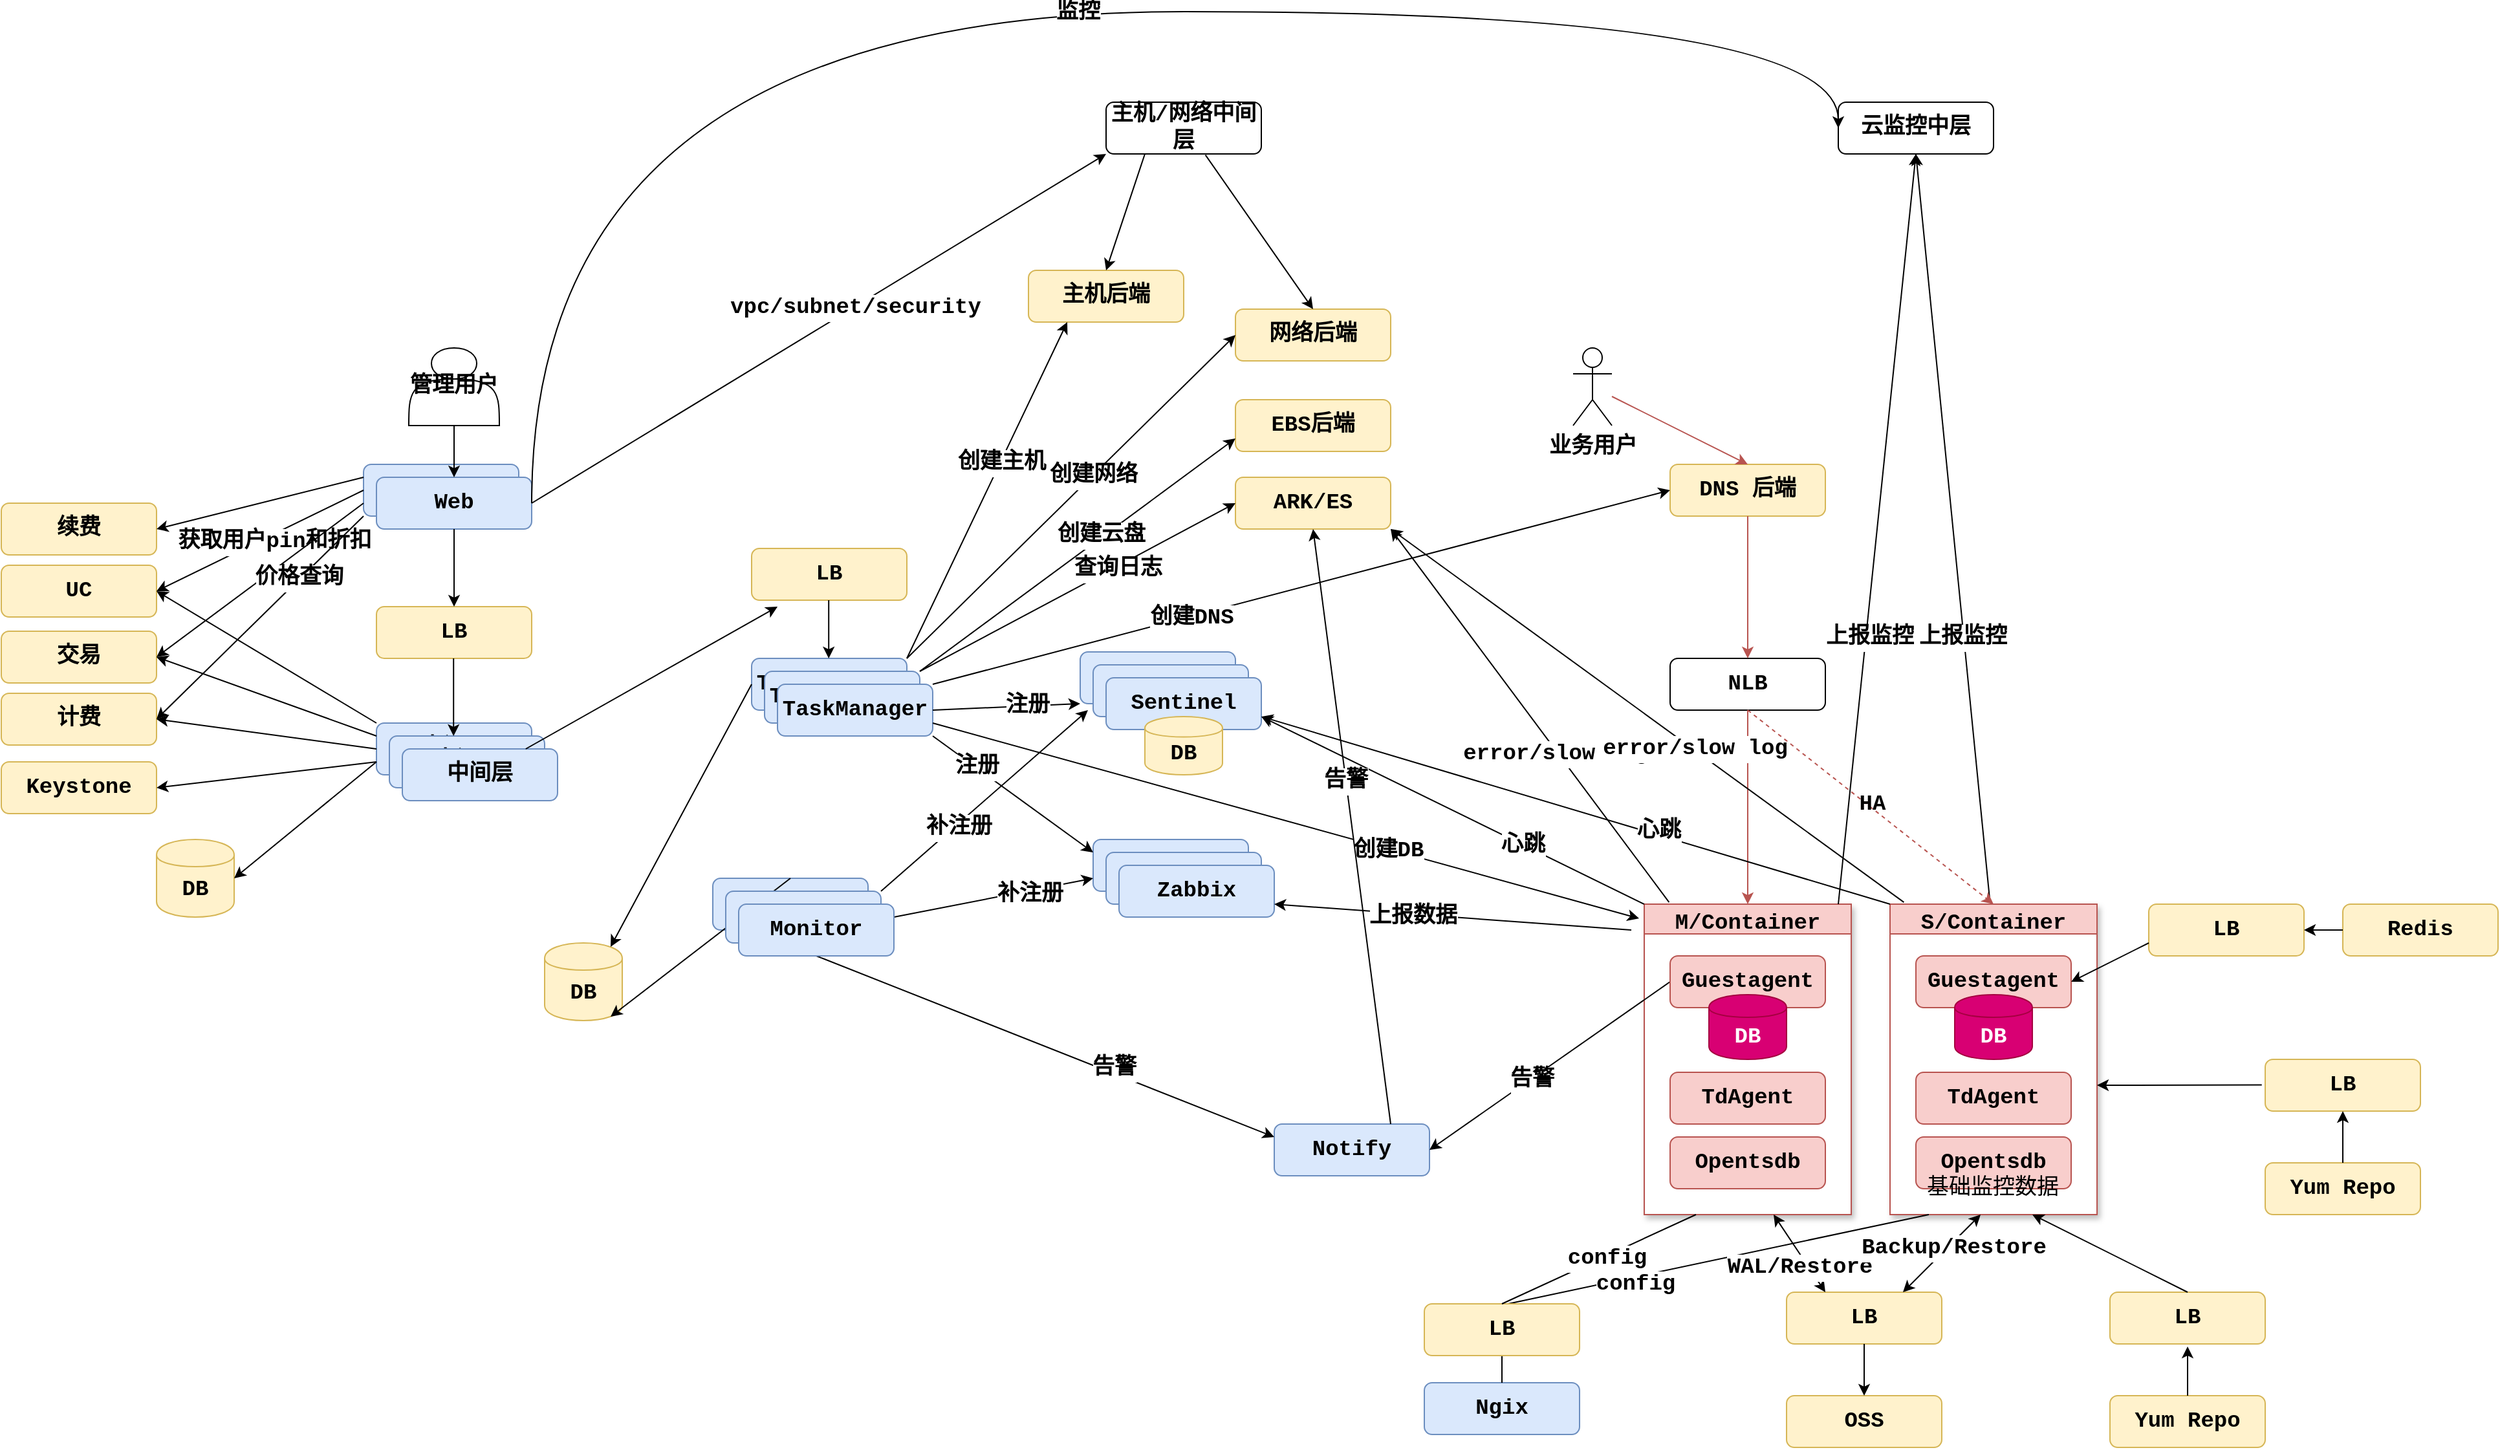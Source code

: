 <mxfile version="13.7.3" type="github">
  <diagram id="C5RBs43oDa-KdzZeNtuy" name="Page-1">
    <mxGraphModel dx="4382" dy="1863" grid="1" gridSize="10" guides="1" tooltips="1" connect="1" arrows="1" fold="1" page="1" pageScale="1" pageWidth="827" pageHeight="1169" math="0" shadow="0">
      <root>
        <mxCell id="WIyWlLk6GJQsqaUBKTNV-0" />
        <mxCell id="WIyWlLk6GJQsqaUBKTNV-1" parent="WIyWlLk6GJQsqaUBKTNV-0" />
        <mxCell id="53ipOpDrjfNFSjoSuVw--106" value="M/Container" style="swimlane;shadow=1;rounded=0;comic=0;glass=0;swimlaneFillColor=#FFFFFF;fillColor=#f8cecc;strokeColor=#b85450;fontStyle=1;fontFamily=Courier New;fontSize=17;" parent="WIyWlLk6GJQsqaUBKTNV-1" vertex="1">
          <mxGeometry x="860" y="860" width="160" height="240" as="geometry" />
        </mxCell>
        <mxCell id="WIyWlLk6GJQsqaUBKTNV-3" value="Web" style="rounded=1;whiteSpace=wrap;html=1;fontSize=17;glass=0;strokeWidth=1;shadow=0;fillColor=#dae8fc;strokeColor=#6c8ebf;fontStyle=1;fontFamily=Courier New;" parent="WIyWlLk6GJQsqaUBKTNV-1" vertex="1">
          <mxGeometry x="-130" y="520" width="120" height="40" as="geometry" />
        </mxCell>
        <mxCell id="53ipOpDrjfNFSjoSuVw--0" value="Web" style="rounded=1;whiteSpace=wrap;html=1;fontSize=17;glass=0;strokeWidth=1;shadow=0;fillColor=#dae8fc;strokeColor=#6c8ebf;fontStyle=1;fontFamily=Courier New;" parent="WIyWlLk6GJQsqaUBKTNV-1" vertex="1">
          <mxGeometry x="-120" y="530" width="120" height="40" as="geometry" />
        </mxCell>
        <mxCell id="53ipOpDrjfNFSjoSuVw--1" value="LB" style="rounded=1;whiteSpace=wrap;html=1;fontSize=17;glass=0;strokeWidth=1;shadow=0;fillColor=#fff2cc;strokeColor=#d6b656;fontStyle=1;fontFamily=Courier New;" parent="WIyWlLk6GJQsqaUBKTNV-1" vertex="1">
          <mxGeometry x="-120" y="630" width="120" height="40" as="geometry" />
        </mxCell>
        <mxCell id="53ipOpDrjfNFSjoSuVw--2" value="中间层" style="rounded=1;whiteSpace=wrap;html=1;fontSize=17;glass=0;strokeWidth=1;shadow=0;fillColor=#dae8fc;strokeColor=#6c8ebf;fontStyle=1;fontFamily=Courier New;" parent="WIyWlLk6GJQsqaUBKTNV-1" vertex="1">
          <mxGeometry x="-120" y="720" width="120" height="40" as="geometry" />
        </mxCell>
        <mxCell id="53ipOpDrjfNFSjoSuVw--3" value="中间层" style="rounded=1;whiteSpace=wrap;html=1;fontSize=17;glass=0;strokeWidth=1;shadow=0;fillColor=#dae8fc;strokeColor=#6c8ebf;fontStyle=1;fontFamily=Courier New;" parent="WIyWlLk6GJQsqaUBKTNV-1" vertex="1">
          <mxGeometry x="-110" y="730" width="120" height="40" as="geometry" />
        </mxCell>
        <mxCell id="53ipOpDrjfNFSjoSuVw--4" value="中间层" style="rounded=1;whiteSpace=wrap;html=1;fontSize=17;glass=0;strokeWidth=1;shadow=0;fillColor=#dae8fc;strokeColor=#6c8ebf;fontStyle=1;fontFamily=Courier New;" parent="WIyWlLk6GJQsqaUBKTNV-1" vertex="1">
          <mxGeometry x="-100" y="740" width="120" height="40" as="geometry" />
        </mxCell>
        <mxCell id="53ipOpDrjfNFSjoSuVw--6" value="" style="endArrow=classic;html=1;entryX=0.5;entryY=0;entryDx=0;entryDy=0;exitX=0.5;exitY=1;exitDx=0;exitDy=0;fontStyle=1;fontFamily=Courier New;fontSize=17;" parent="WIyWlLk6GJQsqaUBKTNV-1" source="53ipOpDrjfNFSjoSuVw--0" target="53ipOpDrjfNFSjoSuVw--1" edge="1">
          <mxGeometry width="50" height="50" relative="1" as="geometry">
            <mxPoint x="-60" y="575" as="sourcePoint" />
            <mxPoint x="-10" y="525" as="targetPoint" />
          </mxGeometry>
        </mxCell>
        <mxCell id="53ipOpDrjfNFSjoSuVw--7" value="" style="endArrow=classic;html=1;entryX=0.5;entryY=0;entryDx=0;entryDy=0;exitX=0.5;exitY=1;exitDx=0;exitDy=0;fontStyle=1;fontFamily=Courier New;fontSize=17;" parent="WIyWlLk6GJQsqaUBKTNV-1" edge="1">
          <mxGeometry width="50" height="50" relative="1" as="geometry">
            <mxPoint x="-60.4" y="670" as="sourcePoint" />
            <mxPoint x="-60.4" y="730" as="targetPoint" />
          </mxGeometry>
        </mxCell>
        <mxCell id="53ipOpDrjfNFSjoSuVw--10" value="" style="endArrow=classic;html=1;fontStyle=1;fontFamily=Courier New;fontSize=17;entryX=0.167;entryY=1.125;entryDx=0;entryDy=0;entryPerimeter=0;" parent="WIyWlLk6GJQsqaUBKTNV-1" edge="1" target="53ipOpDrjfNFSjoSuVw--26" source="53ipOpDrjfNFSjoSuVw--4">
          <mxGeometry width="50" height="50" relative="1" as="geometry">
            <mxPoint x="230" y="340" as="sourcePoint" />
            <mxPoint x="230" y="570" as="targetPoint" />
          </mxGeometry>
        </mxCell>
        <mxCell id="53ipOpDrjfNFSjoSuVw--15" value="TaskManager" style="rounded=1;whiteSpace=wrap;html=1;fontSize=17;glass=0;strokeWidth=1;shadow=0;fillColor=#dae8fc;strokeColor=#6c8ebf;fontStyle=1;fontFamily=Courier New;" parent="WIyWlLk6GJQsqaUBKTNV-1" vertex="1">
          <mxGeometry x="170" y="670" width="120" height="40" as="geometry" />
        </mxCell>
        <mxCell id="53ipOpDrjfNFSjoSuVw--16" value="TaskManager" style="rounded=1;whiteSpace=wrap;html=1;fontSize=17;glass=0;strokeWidth=1;shadow=0;fillColor=#dae8fc;strokeColor=#6c8ebf;fontStyle=1;fontFamily=Courier New;" parent="WIyWlLk6GJQsqaUBKTNV-1" vertex="1">
          <mxGeometry x="180" y="680" width="120" height="40" as="geometry" />
        </mxCell>
        <mxCell id="53ipOpDrjfNFSjoSuVw--17" value="TaskManager" style="rounded=1;whiteSpace=wrap;html=1;fontSize=17;glass=0;strokeWidth=1;shadow=0;fillColor=#dae8fc;strokeColor=#6c8ebf;fontStyle=1;fontFamily=Courier New;" parent="WIyWlLk6GJQsqaUBKTNV-1" vertex="1">
          <mxGeometry x="190" y="690" width="120" height="40" as="geometry" />
        </mxCell>
        <mxCell id="53ipOpDrjfNFSjoSuVw--19" value="DB" style="shape=cylinder;whiteSpace=wrap;html=1;boundedLbl=1;backgroundOutline=1;fillColor=#fff2cc;strokeColor=#d6b656;fontStyle=1;fontFamily=Courier New;fontSize=17;" parent="WIyWlLk6GJQsqaUBKTNV-1" vertex="1">
          <mxGeometry x="-290" y="810" width="60" height="60" as="geometry" />
        </mxCell>
        <mxCell id="53ipOpDrjfNFSjoSuVw--20" value="" style="endArrow=classic;html=1;entryX=1;entryY=0.5;entryDx=0;entryDy=0;exitX=0;exitY=0.75;exitDx=0;exitDy=0;fontStyle=1;fontFamily=Courier New;fontSize=17;" parent="WIyWlLk6GJQsqaUBKTNV-1" source="53ipOpDrjfNFSjoSuVw--2" target="53ipOpDrjfNFSjoSuVw--19" edge="1">
          <mxGeometry width="50" height="50" relative="1" as="geometry">
            <mxPoint x="-129.6" y="740" as="sourcePoint" />
            <mxPoint x="-130.0" y="790" as="targetPoint" />
          </mxGeometry>
        </mxCell>
        <mxCell id="53ipOpDrjfNFSjoSuVw--21" value="DB" style="shape=cylinder;whiteSpace=wrap;html=1;boundedLbl=1;backgroundOutline=1;fillColor=#fff2cc;strokeColor=#d6b656;fontStyle=1;fontFamily=Courier New;fontSize=17;" parent="WIyWlLk6GJQsqaUBKTNV-1" vertex="1">
          <mxGeometry x="10" y="890" width="60" height="60" as="geometry" />
        </mxCell>
        <mxCell id="53ipOpDrjfNFSjoSuVw--24" value="" style="endArrow=classic;html=1;exitX=0;exitY=0.5;exitDx=0;exitDy=0;fontStyle=1;fontFamily=Courier New;fontSize=17;entryX=0.85;entryY=0.05;entryDx=0;entryDy=0;entryPerimeter=0;" parent="WIyWlLk6GJQsqaUBKTNV-1" source="53ipOpDrjfNFSjoSuVw--15" edge="1" target="53ipOpDrjfNFSjoSuVw--21">
          <mxGeometry width="50" height="50" relative="1" as="geometry">
            <mxPoint x="180" y="510" as="sourcePoint" />
            <mxPoint x="61" y="640" as="targetPoint" />
          </mxGeometry>
        </mxCell>
        <mxCell id="53ipOpDrjfNFSjoSuVw--25" value="Monitor" style="rounded=1;whiteSpace=wrap;html=1;fontSize=17;glass=0;strokeWidth=1;shadow=0;fillColor=#dae8fc;strokeColor=#6c8ebf;fontStyle=1;fontFamily=Courier New;" parent="WIyWlLk6GJQsqaUBKTNV-1" vertex="1">
          <mxGeometry x="140" y="840" width="120" height="40" as="geometry" />
        </mxCell>
        <mxCell id="53ipOpDrjfNFSjoSuVw--26" value="LB" style="rounded=1;whiteSpace=wrap;html=1;fontSize=17;glass=0;strokeWidth=1;shadow=0;fillColor=#fff2cc;strokeColor=#d6b656;fontStyle=1;fontFamily=Courier New;" parent="WIyWlLk6GJQsqaUBKTNV-1" vertex="1">
          <mxGeometry x="170" y="585" width="120" height="40" as="geometry" />
        </mxCell>
        <mxCell id="53ipOpDrjfNFSjoSuVw--27" value="" style="endArrow=classic;html=1;entryX=0.5;entryY=0;entryDx=0;entryDy=0;fontStyle=1;fontFamily=Courier New;fontSize=17;" parent="WIyWlLk6GJQsqaUBKTNV-1" edge="1">
          <mxGeometry width="50" height="50" relative="1" as="geometry">
            <mxPoint x="229.6" y="625" as="sourcePoint" />
            <mxPoint x="229.6" y="670" as="targetPoint" />
          </mxGeometry>
        </mxCell>
        <mxCell id="53ipOpDrjfNFSjoSuVw--28" value="Notify" style="rounded=1;whiteSpace=wrap;html=1;fontSize=17;glass=0;strokeWidth=1;shadow=0;fillColor=#dae8fc;strokeColor=#6c8ebf;fontStyle=1;fontFamily=Courier New;" parent="WIyWlLk6GJQsqaUBKTNV-1" vertex="1">
          <mxGeometry x="574" y="1030" width="120" height="40" as="geometry" />
        </mxCell>
        <mxCell id="53ipOpDrjfNFSjoSuVw--29" value="Sentinel" style="rounded=1;whiteSpace=wrap;html=1;fontSize=17;glass=0;strokeWidth=1;shadow=0;fillColor=#dae8fc;strokeColor=#6c8ebf;fontStyle=1;fontFamily=Courier New;" parent="WIyWlLk6GJQsqaUBKTNV-1" vertex="1">
          <mxGeometry x="424" y="665" width="120" height="40" as="geometry" />
        </mxCell>
        <mxCell id="53ipOpDrjfNFSjoSuVw--30" value="Sentinel" style="rounded=1;whiteSpace=wrap;html=1;fontSize=17;glass=0;strokeWidth=1;shadow=0;fillColor=#dae8fc;strokeColor=#6c8ebf;fontStyle=1;fontFamily=Courier New;" parent="WIyWlLk6GJQsqaUBKTNV-1" vertex="1">
          <mxGeometry x="434" y="675" width="120" height="40" as="geometry" />
        </mxCell>
        <mxCell id="53ipOpDrjfNFSjoSuVw--31" value="Sentinel" style="rounded=1;whiteSpace=wrap;html=1;fontSize=17;glass=0;strokeWidth=1;shadow=0;fillColor=#dae8fc;strokeColor=#6c8ebf;fontStyle=1;fontFamily=Courier New;" parent="WIyWlLk6GJQsqaUBKTNV-1" vertex="1">
          <mxGeometry x="444" y="685" width="120" height="40" as="geometry" />
        </mxCell>
        <mxCell id="53ipOpDrjfNFSjoSuVw--32" value="" style="endArrow=classic;html=1;entryX=0;entryY=1;entryDx=0;entryDy=0;exitX=1;exitY=0.5;exitDx=0;exitDy=0;fontStyle=1;fontFamily=Courier New;fontSize=17;" parent="WIyWlLk6GJQsqaUBKTNV-1" source="53ipOpDrjfNFSjoSuVw--17" target="53ipOpDrjfNFSjoSuVw--29" edge="1">
          <mxGeometry width="50" height="50" relative="1" as="geometry">
            <mxPoint x="370.0" y="635" as="sourcePoint" />
            <mxPoint x="370.0" y="680" as="targetPoint" />
          </mxGeometry>
        </mxCell>
        <mxCell id="53ipOpDrjfNFSjoSuVw--158" value="注册" style="edgeLabel;html=1;align=center;verticalAlign=middle;resizable=0;points=[];fontStyle=1;fontFamily=Courier New;fontSize=17;" parent="53ipOpDrjfNFSjoSuVw--32" vertex="1" connectable="0">
          <mxGeometry x="0.269" relative="1" as="geometry">
            <mxPoint as="offset" />
          </mxGeometry>
        </mxCell>
        <mxCell id="53ipOpDrjfNFSjoSuVw--34" value="DB" style="shape=cylinder;whiteSpace=wrap;html=1;boundedLbl=1;backgroundOutline=1;fillColor=#fff2cc;strokeColor=#d6b656;fontStyle=1;fontFamily=Courier New;fontSize=17;" parent="WIyWlLk6GJQsqaUBKTNV-1" vertex="1">
          <mxGeometry x="474" y="715" width="60" height="45" as="geometry" />
        </mxCell>
        <mxCell id="53ipOpDrjfNFSjoSuVw--36" value="Zabbix" style="rounded=1;whiteSpace=wrap;html=1;fontSize=17;glass=0;strokeWidth=1;shadow=0;fillColor=#dae8fc;strokeColor=#6c8ebf;fontStyle=1;fontFamily=Courier New;" parent="WIyWlLk6GJQsqaUBKTNV-1" vertex="1">
          <mxGeometry x="434" y="810" width="120" height="40" as="geometry" />
        </mxCell>
        <mxCell id="53ipOpDrjfNFSjoSuVw--37" value="" style="endArrow=classic;html=1;exitX=0.5;exitY=0;exitDx=0;exitDy=0;entryX=0.85;entryY=0.95;entryDx=0;entryDy=0;entryPerimeter=0;fontStyle=1;fontFamily=Courier New;fontSize=17;" parent="WIyWlLk6GJQsqaUBKTNV-1" source="53ipOpDrjfNFSjoSuVw--25" target="53ipOpDrjfNFSjoSuVw--21" edge="1">
          <mxGeometry width="50" height="50" relative="1" as="geometry">
            <mxPoint x="139" y="715" as="sourcePoint" />
            <mxPoint x="30" y="665" as="targetPoint" />
          </mxGeometry>
        </mxCell>
        <mxCell id="53ipOpDrjfNFSjoSuVw--38" value="" style="endArrow=classic;html=1;exitX=0.5;exitY=1;exitDx=0;exitDy=0;entryX=0;entryY=0.25;entryDx=0;entryDy=0;fontStyle=1;fontFamily=Courier New;fontSize=17;" parent="WIyWlLk6GJQsqaUBKTNV-1" source="53ipOpDrjfNFSjoSuVw--53" target="53ipOpDrjfNFSjoSuVw--28" edge="1">
          <mxGeometry width="50" height="50" relative="1" as="geometry">
            <mxPoint x="270.0" y="810" as="sourcePoint" />
            <mxPoint x="500" y="890" as="targetPoint" />
          </mxGeometry>
        </mxCell>
        <mxCell id="53ipOpDrjfNFSjoSuVw--166" value="告警" style="edgeLabel;html=1;align=center;verticalAlign=middle;resizable=0;points=[];fontStyle=1;fontFamily=Courier New;fontSize=17;" parent="53ipOpDrjfNFSjoSuVw--38" vertex="1" connectable="0">
          <mxGeometry x="0.287" y="4" relative="1" as="geometry">
            <mxPoint as="offset" />
          </mxGeometry>
        </mxCell>
        <mxCell id="53ipOpDrjfNFSjoSuVw--47" value="" style="endArrow=classic;html=1;entryX=1;entryY=0.5;entryDx=0;entryDy=0;exitX=0;exitY=0.5;exitDx=0;exitDy=0;fontStyle=1;fontFamily=Courier New;fontSize=17;" parent="WIyWlLk6GJQsqaUBKTNV-1" source="53ipOpDrjfNFSjoSuVw--87" target="53ipOpDrjfNFSjoSuVw--28" edge="1">
          <mxGeometry width="50" height="50" relative="1" as="geometry">
            <mxPoint x="870" y="930" as="sourcePoint" />
            <mxPoint x="230" y="939.6" as="targetPoint" />
          </mxGeometry>
        </mxCell>
        <mxCell id="53ipOpDrjfNFSjoSuVw--165" value="告警" style="edgeLabel;html=1;align=center;verticalAlign=middle;resizable=0;points=[];fontStyle=1;fontFamily=Courier New;fontSize=17;" parent="53ipOpDrjfNFSjoSuVw--47" vertex="1" connectable="0">
          <mxGeometry x="0.154" y="1" relative="1" as="geometry">
            <mxPoint as="offset" />
          </mxGeometry>
        </mxCell>
        <mxCell id="53ipOpDrjfNFSjoSuVw--49" value="Zabbix" style="rounded=1;whiteSpace=wrap;html=1;fontSize=17;glass=0;strokeWidth=1;shadow=0;fillColor=#dae8fc;strokeColor=#6c8ebf;fontStyle=1;fontFamily=Courier New;" parent="WIyWlLk6GJQsqaUBKTNV-1" vertex="1">
          <mxGeometry x="444" y="820" width="120" height="40" as="geometry" />
        </mxCell>
        <mxCell id="53ipOpDrjfNFSjoSuVw--50" value="Zabbix" style="rounded=1;whiteSpace=wrap;html=1;fontSize=17;glass=0;strokeWidth=1;shadow=0;fillColor=#dae8fc;strokeColor=#6c8ebf;fontStyle=1;fontFamily=Courier New;" parent="WIyWlLk6GJQsqaUBKTNV-1" vertex="1">
          <mxGeometry x="454" y="830" width="120" height="40" as="geometry" />
        </mxCell>
        <mxCell id="53ipOpDrjfNFSjoSuVw--51" value="" style="endArrow=classic;html=1;exitX=1;exitY=0.25;exitDx=0;exitDy=0;entryX=0;entryY=0.75;entryDx=0;entryDy=0;fontStyle=1;fontFamily=Courier New;fontSize=17;" parent="WIyWlLk6GJQsqaUBKTNV-1" source="53ipOpDrjfNFSjoSuVw--53" target="53ipOpDrjfNFSjoSuVw--36" edge="1">
          <mxGeometry width="50" height="50" relative="1" as="geometry">
            <mxPoint x="250" y="819.6" as="sourcePoint" />
            <mxPoint x="430" y="820" as="targetPoint" />
          </mxGeometry>
        </mxCell>
        <mxCell id="53ipOpDrjfNFSjoSuVw--156" value="补注册" style="edgeLabel;html=1;align=center;verticalAlign=middle;resizable=0;points=[];fontStyle=1;fontFamily=Courier New;fontSize=17;" parent="53ipOpDrjfNFSjoSuVw--51" vertex="1" connectable="0">
          <mxGeometry x="0.348" y="-3" relative="1" as="geometry">
            <mxPoint x="1" as="offset" />
          </mxGeometry>
        </mxCell>
        <mxCell id="53ipOpDrjfNFSjoSuVw--52" value="Monitor" style="rounded=1;whiteSpace=wrap;html=1;fontSize=17;glass=0;strokeWidth=1;shadow=0;fillColor=#dae8fc;strokeColor=#6c8ebf;fontStyle=1;fontFamily=Courier New;" parent="WIyWlLk6GJQsqaUBKTNV-1" vertex="1">
          <mxGeometry x="150" y="850" width="120" height="40" as="geometry" />
        </mxCell>
        <mxCell id="53ipOpDrjfNFSjoSuVw--53" value="Monitor" style="rounded=1;whiteSpace=wrap;html=1;fontSize=17;glass=0;strokeWidth=1;shadow=0;fillColor=#dae8fc;strokeColor=#6c8ebf;fontStyle=1;fontFamily=Courier New;" parent="WIyWlLk6GJQsqaUBKTNV-1" vertex="1">
          <mxGeometry x="160" y="860" width="120" height="40" as="geometry" />
        </mxCell>
        <mxCell id="53ipOpDrjfNFSjoSuVw--55" value="ARK/ES" style="rounded=1;whiteSpace=wrap;html=1;fontSize=17;glass=0;strokeWidth=1;shadow=0;fillColor=#fff2cc;strokeColor=#d6b656;fontStyle=1;fontFamily=Courier New;" parent="WIyWlLk6GJQsqaUBKTNV-1" vertex="1">
          <mxGeometry x="544" y="530" width="120" height="40" as="geometry" />
        </mxCell>
        <mxCell id="53ipOpDrjfNFSjoSuVw--56" value="DNS 后端" style="rounded=1;whiteSpace=wrap;html=1;fontSize=17;glass=0;strokeWidth=1;shadow=0;fillColor=#fff2cc;strokeColor=#d6b656;fontStyle=1;fontFamily=Courier New;" parent="WIyWlLk6GJQsqaUBKTNV-1" vertex="1">
          <mxGeometry x="880" y="520" width="120" height="40" as="geometry" />
        </mxCell>
        <mxCell id="53ipOpDrjfNFSjoSuVw--57" value="UC" style="rounded=1;whiteSpace=wrap;html=1;fontSize=17;glass=0;strokeWidth=1;shadow=0;fillColor=#fff2cc;strokeColor=#d6b656;fontStyle=1;fontFamily=Courier New;" parent="WIyWlLk6GJQsqaUBKTNV-1" vertex="1">
          <mxGeometry x="-410" y="598" width="120" height="40" as="geometry" />
        </mxCell>
        <mxCell id="53ipOpDrjfNFSjoSuVw--58" value="交易" style="rounded=1;whiteSpace=wrap;html=1;fontSize=17;glass=0;strokeWidth=1;shadow=0;fillColor=#fff2cc;strokeColor=#d6b656;fontStyle=1;fontFamily=Courier New;" parent="WIyWlLk6GJQsqaUBKTNV-1" vertex="1">
          <mxGeometry x="-410" y="649" width="120" height="40" as="geometry" />
        </mxCell>
        <mxCell id="53ipOpDrjfNFSjoSuVw--59" value="计费" style="rounded=1;whiteSpace=wrap;html=1;fontSize=17;glass=0;strokeWidth=1;shadow=0;fillColor=#fff2cc;strokeColor=#d6b656;fontStyle=1;fontFamily=Courier New;" parent="WIyWlLk6GJQsqaUBKTNV-1" vertex="1">
          <mxGeometry x="-410" y="697" width="120" height="40" as="geometry" />
        </mxCell>
        <mxCell id="53ipOpDrjfNFSjoSuVw--60" value="" style="endArrow=classic;html=1;exitX=0;exitY=0;exitDx=0;exitDy=0;fontStyle=1;fontFamily=Courier New;fontSize=17;" parent="WIyWlLk6GJQsqaUBKTNV-1" source="53ipOpDrjfNFSjoSuVw--2" edge="1">
          <mxGeometry width="50" height="50" relative="1" as="geometry">
            <mxPoint x="16" y="740" as="sourcePoint" />
            <mxPoint x="-290" y="618" as="targetPoint" />
          </mxGeometry>
        </mxCell>
        <mxCell id="53ipOpDrjfNFSjoSuVw--61" value="" style="endArrow=classic;html=1;entryX=1;entryY=0.5;entryDx=0;entryDy=0;exitX=0;exitY=0.25;exitDx=0;exitDy=0;fontStyle=1;fontFamily=Courier New;fontSize=17;" parent="WIyWlLk6GJQsqaUBKTNV-1" source="53ipOpDrjfNFSjoSuVw--2" target="53ipOpDrjfNFSjoSuVw--58" edge="1">
          <mxGeometry width="50" height="50" relative="1" as="geometry">
            <mxPoint x="26" y="750" as="sourcePoint" />
            <mxPoint x="144" y="700" as="targetPoint" />
          </mxGeometry>
        </mxCell>
        <mxCell id="53ipOpDrjfNFSjoSuVw--62" value="" style="endArrow=classic;html=1;entryX=1;entryY=0.5;entryDx=0;entryDy=0;exitX=0;exitY=0.5;exitDx=0;exitDy=0;fontStyle=1;fontFamily=Courier New;fontSize=17;" parent="WIyWlLk6GJQsqaUBKTNV-1" source="53ipOpDrjfNFSjoSuVw--2" target="53ipOpDrjfNFSjoSuVw--59" edge="1">
          <mxGeometry width="50" height="50" relative="1" as="geometry">
            <mxPoint x="10" y="800" as="sourcePoint" />
            <mxPoint x="124" y="800" as="targetPoint" />
          </mxGeometry>
        </mxCell>
        <mxCell id="53ipOpDrjfNFSjoSuVw--63" value="" style="endArrow=classic;html=1;exitX=1;exitY=1;exitDx=0;exitDy=0;entryX=0;entryY=0.25;entryDx=0;entryDy=0;fontStyle=1;fontFamily=Courier New;fontSize=17;" parent="WIyWlLk6GJQsqaUBKTNV-1" source="53ipOpDrjfNFSjoSuVw--17" target="53ipOpDrjfNFSjoSuVw--36" edge="1">
          <mxGeometry width="50" height="50" relative="1" as="geometry">
            <mxPoint x="254" y="750.0" as="sourcePoint" />
            <mxPoint x="434" y="750.4" as="targetPoint" />
          </mxGeometry>
        </mxCell>
        <mxCell id="53ipOpDrjfNFSjoSuVw--157" value="注册" style="edgeLabel;html=1;align=center;verticalAlign=middle;resizable=0;points=[];fontStyle=1;fontFamily=Courier New;fontSize=17;" parent="53ipOpDrjfNFSjoSuVw--63" vertex="1" connectable="0">
          <mxGeometry x="-0.468" y="1" relative="1" as="geometry">
            <mxPoint as="offset" />
          </mxGeometry>
        </mxCell>
        <mxCell id="53ipOpDrjfNFSjoSuVw--64" value="" style="endArrow=classic;html=1;exitX=1;exitY=0;exitDx=0;exitDy=0;entryX=0;entryY=0.5;entryDx=0;entryDy=0;fontStyle=1;fontFamily=Courier New;fontSize=17;" parent="WIyWlLk6GJQsqaUBKTNV-1" source="53ipOpDrjfNFSjoSuVw--17" target="53ipOpDrjfNFSjoSuVw--56" edge="1">
          <mxGeometry width="50" height="50" relative="1" as="geometry">
            <mxPoint x="290" y="670" as="sourcePoint" />
            <mxPoint x="420" y="560" as="targetPoint" />
          </mxGeometry>
        </mxCell>
        <mxCell id="53ipOpDrjfNFSjoSuVw--181" value="创建DNS" style="edgeLabel;html=1;align=center;verticalAlign=middle;resizable=0;points=[];fontStyle=1;fontFamily=Courier New;fontSize=17;" parent="53ipOpDrjfNFSjoSuVw--64" vertex="1" connectable="0">
          <mxGeometry x="-0.301" y="-1" relative="1" as="geometry">
            <mxPoint as="offset" />
          </mxGeometry>
        </mxCell>
        <mxCell id="53ipOpDrjfNFSjoSuVw--65" value="" style="endArrow=classic;html=1;exitX=1;exitY=0.5;exitDx=0;exitDy=0;entryX=0;entryY=0.5;entryDx=0;entryDy=0;fontStyle=1;fontFamily=Courier New;fontSize=17;" parent="WIyWlLk6GJQsqaUBKTNV-1" target="53ipOpDrjfNFSjoSuVw--55" edge="1">
          <mxGeometry width="50" height="50" relative="1" as="geometry">
            <mxPoint x="300" y="680" as="sourcePoint" />
            <mxPoint x="434" y="570" as="targetPoint" />
          </mxGeometry>
        </mxCell>
        <mxCell id="53ipOpDrjfNFSjoSuVw--173" value="查询日志" style="edgeLabel;html=1;align=center;verticalAlign=middle;resizable=0;points=[];fontStyle=1;fontFamily=Courier New;fontSize=17;" parent="53ipOpDrjfNFSjoSuVw--65" vertex="1" connectable="0">
          <mxGeometry x="0.246" y="-2" relative="1" as="geometry">
            <mxPoint as="offset" />
          </mxGeometry>
        </mxCell>
        <mxCell id="53ipOpDrjfNFSjoSuVw--66" value="Keystone" style="rounded=1;whiteSpace=wrap;html=1;fontSize=17;glass=0;strokeWidth=1;shadow=0;fillColor=#fff2cc;strokeColor=#d6b656;fontStyle=1;fontFamily=Courier New;" parent="WIyWlLk6GJQsqaUBKTNV-1" vertex="1">
          <mxGeometry x="-410" y="750" width="120" height="40" as="geometry" />
        </mxCell>
        <mxCell id="53ipOpDrjfNFSjoSuVw--67" value="" style="endArrow=classic;html=1;fontStyle=1;fontFamily=Courier New;fontSize=17;" parent="WIyWlLk6GJQsqaUBKTNV-1" edge="1">
          <mxGeometry width="50" height="50" relative="1" as="geometry">
            <mxPoint x="-120" y="750" as="sourcePoint" />
            <mxPoint x="-290" y="770" as="targetPoint" />
          </mxGeometry>
        </mxCell>
        <mxCell id="53ipOpDrjfNFSjoSuVw--68" value="" style="endArrow=classic;html=1;exitX=0;exitY=0.5;exitDx=0;exitDy=0;entryX=1;entryY=0.5;entryDx=0;entryDy=0;fontStyle=1;fontFamily=Courier New;fontSize=17;" parent="WIyWlLk6GJQsqaUBKTNV-1" source="WIyWlLk6GJQsqaUBKTNV-3" target="53ipOpDrjfNFSjoSuVw--57" edge="1">
          <mxGeometry width="50" height="50" relative="1" as="geometry">
            <mxPoint x="26" y="588" as="sourcePoint" />
            <mxPoint x="140" y="600" as="targetPoint" />
          </mxGeometry>
        </mxCell>
        <mxCell id="53ipOpDrjfNFSjoSuVw--177" value="获取用户pin和折扣" style="edgeLabel;html=1;align=center;verticalAlign=middle;resizable=0;points=[];fontStyle=1;fontFamily=Courier New;fontSize=17;" parent="53ipOpDrjfNFSjoSuVw--68" vertex="1" connectable="0">
          <mxGeometry x="-0.104" y="5" relative="1" as="geometry">
            <mxPoint as="offset" />
          </mxGeometry>
        </mxCell>
        <mxCell id="53ipOpDrjfNFSjoSuVw--69" value="" style="endArrow=classic;html=1;exitX=0;exitY=0.75;exitDx=0;exitDy=0;entryX=1;entryY=0.5;entryDx=0;entryDy=0;fontStyle=1;fontFamily=Courier New;fontSize=17;" parent="WIyWlLk6GJQsqaUBKTNV-1" source="WIyWlLk6GJQsqaUBKTNV-3" target="53ipOpDrjfNFSjoSuVw--58" edge="1">
          <mxGeometry width="50" height="50" relative="1" as="geometry">
            <mxPoint y="570" as="sourcePoint" />
            <mxPoint x="144" y="628" as="targetPoint" />
          </mxGeometry>
        </mxCell>
        <mxCell id="53ipOpDrjfNFSjoSuVw--70" value="" style="endArrow=classic;html=1;entryX=1;entryY=0.5;entryDx=0;entryDy=0;exitX=0;exitY=1;exitDx=0;exitDy=0;fontStyle=1;fontFamily=Courier New;fontSize=17;" parent="WIyWlLk6GJQsqaUBKTNV-1" source="WIyWlLk6GJQsqaUBKTNV-3" target="53ipOpDrjfNFSjoSuVw--59" edge="1">
          <mxGeometry width="50" height="50" relative="1" as="geometry">
            <mxPoint y="570" as="sourcePoint" />
            <mxPoint x="124" y="659" as="targetPoint" />
          </mxGeometry>
        </mxCell>
        <mxCell id="53ipOpDrjfNFSjoSuVw--176" value="价格查询" style="edgeLabel;html=1;align=center;verticalAlign=middle;resizable=0;points=[];fontStyle=1;fontFamily=Courier New;fontSize=17;" parent="53ipOpDrjfNFSjoSuVw--70" vertex="1" connectable="0">
          <mxGeometry x="-0.379" y="-1" relative="1" as="geometry">
            <mxPoint as="offset" />
          </mxGeometry>
        </mxCell>
        <mxCell id="53ipOpDrjfNFSjoSuVw--72" value="续费" style="rounded=1;whiteSpace=wrap;html=1;fontSize=17;glass=0;strokeWidth=1;shadow=0;fillColor=#fff2cc;strokeColor=#d6b656;fontStyle=1;fontFamily=Courier New;" parent="WIyWlLk6GJQsqaUBKTNV-1" vertex="1">
          <mxGeometry x="-410" y="550" width="120" height="40" as="geometry" />
        </mxCell>
        <mxCell id="53ipOpDrjfNFSjoSuVw--73" value="" style="endArrow=classic;html=1;exitX=0;exitY=0.25;exitDx=0;exitDy=0;entryX=1;entryY=0.5;entryDx=0;entryDy=0;fontStyle=1;fontFamily=Courier New;fontSize=17;" parent="WIyWlLk6GJQsqaUBKTNV-1" source="WIyWlLk6GJQsqaUBKTNV-3" target="53ipOpDrjfNFSjoSuVw--72" edge="1">
          <mxGeometry width="50" height="50" relative="1" as="geometry">
            <mxPoint y="522" as="sourcePoint" />
            <mxPoint x="144" y="580" as="targetPoint" />
          </mxGeometry>
        </mxCell>
        <mxCell id="53ipOpDrjfNFSjoSuVw--74" value="主机/网络中间层" style="rounded=1;whiteSpace=wrap;html=1;fontSize=17;glass=0;strokeWidth=1;shadow=0;fontStyle=1;fontFamily=Courier New;" parent="WIyWlLk6GJQsqaUBKTNV-1" vertex="1">
          <mxGeometry x="444" y="240" width="120" height="40" as="geometry" />
        </mxCell>
        <mxCell id="53ipOpDrjfNFSjoSuVw--75" value="云监控中层" style="rounded=1;whiteSpace=wrap;html=1;fontSize=17;glass=0;strokeWidth=1;shadow=0;fontStyle=1;fontFamily=Courier New;" parent="WIyWlLk6GJQsqaUBKTNV-1" vertex="1">
          <mxGeometry x="1010" y="240" width="120" height="40" as="geometry" />
        </mxCell>
        <mxCell id="53ipOpDrjfNFSjoSuVw--76" value="" style="endArrow=classic;html=1;exitX=1;exitY=0.5;exitDx=0;exitDy=0;entryX=0;entryY=1;entryDx=0;entryDy=0;fontStyle=1;fontFamily=Courier New;fontSize=17;" parent="WIyWlLk6GJQsqaUBKTNV-1" source="53ipOpDrjfNFSjoSuVw--0" target="53ipOpDrjfNFSjoSuVw--74" edge="1">
          <mxGeometry width="50" height="50" relative="1" as="geometry">
            <mxPoint x="290" y="90" as="sourcePoint" />
            <mxPoint x="434" y="110" as="targetPoint" />
          </mxGeometry>
        </mxCell>
        <mxCell id="53ipOpDrjfNFSjoSuVw--179" value="vpc/subnet/security" style="edgeLabel;html=1;align=center;verticalAlign=middle;resizable=0;points=[];fontStyle=1;fontFamily=Courier New;fontSize=17;" parent="53ipOpDrjfNFSjoSuVw--76" vertex="1" connectable="0">
          <mxGeometry x="0.123" relative="1" as="geometry">
            <mxPoint as="offset" />
          </mxGeometry>
        </mxCell>
        <mxCell id="53ipOpDrjfNFSjoSuVw--77" value="网络后端" style="rounded=1;whiteSpace=wrap;html=1;fontSize=17;glass=0;strokeWidth=1;shadow=0;fillColor=#fff2cc;strokeColor=#d6b656;fontStyle=1;fontFamily=Courier New;" parent="WIyWlLk6GJQsqaUBKTNV-1" vertex="1">
          <mxGeometry x="544" y="400" width="120" height="40" as="geometry" />
        </mxCell>
        <mxCell id="53ipOpDrjfNFSjoSuVw--78" value="主机后端" style="rounded=1;whiteSpace=wrap;html=1;fontSize=17;glass=0;strokeWidth=1;shadow=0;fillColor=#fff2cc;strokeColor=#d6b656;fontStyle=1;fontFamily=Courier New;" parent="WIyWlLk6GJQsqaUBKTNV-1" vertex="1">
          <mxGeometry x="384" y="370" width="120" height="40" as="geometry" />
        </mxCell>
        <mxCell id="53ipOpDrjfNFSjoSuVw--79" value="" style="endArrow=classic;html=1;entryX=0.5;entryY=0;entryDx=0;entryDy=0;exitX=0.25;exitY=1;exitDx=0;exitDy=0;fontStyle=1;fontFamily=Courier New;fontSize=17;" parent="WIyWlLk6GJQsqaUBKTNV-1" source="53ipOpDrjfNFSjoSuVw--74" target="53ipOpDrjfNFSjoSuVw--78" edge="1">
          <mxGeometry width="50" height="50" relative="1" as="geometry">
            <mxPoint x="480.0" y="230" as="sourcePoint" />
            <mxPoint x="480.0" y="290" as="targetPoint" />
          </mxGeometry>
        </mxCell>
        <mxCell id="53ipOpDrjfNFSjoSuVw--80" value="" style="endArrow=classic;html=1;entryX=0.5;entryY=0;entryDx=0;entryDy=0;exitX=0.64;exitY=1.02;exitDx=0;exitDy=0;exitPerimeter=0;fontStyle=1;fontFamily=Courier New;fontSize=17;" parent="WIyWlLk6GJQsqaUBKTNV-1" source="53ipOpDrjfNFSjoSuVw--74" target="53ipOpDrjfNFSjoSuVw--77" edge="1">
          <mxGeometry width="50" height="50" relative="1" as="geometry">
            <mxPoint x="490" y="240" as="sourcePoint" />
            <mxPoint x="450" y="300" as="targetPoint" />
          </mxGeometry>
        </mxCell>
        <mxCell id="53ipOpDrjfNFSjoSuVw--81" value="" style="endArrow=classic;html=1;exitX=1;exitY=0;exitDx=0;exitDy=0;entryX=0.25;entryY=1;entryDx=0;entryDy=0;fontStyle=1;fontFamily=Courier New;fontSize=17;" parent="WIyWlLk6GJQsqaUBKTNV-1" source="53ipOpDrjfNFSjoSuVw--15" target="53ipOpDrjfNFSjoSuVw--78" edge="1">
          <mxGeometry width="50" height="50" relative="1" as="geometry">
            <mxPoint x="300" y="680" as="sourcePoint" />
            <mxPoint x="434" y="570" as="targetPoint" />
          </mxGeometry>
        </mxCell>
        <mxCell id="53ipOpDrjfNFSjoSuVw--175" value="创建主机" style="edgeLabel;html=1;align=center;verticalAlign=middle;resizable=0;points=[];fontStyle=1;fontFamily=Courier New;fontSize=17;" parent="53ipOpDrjfNFSjoSuVw--81" vertex="1" connectable="0">
          <mxGeometry x="0.166" relative="1" as="geometry">
            <mxPoint as="offset" />
          </mxGeometry>
        </mxCell>
        <mxCell id="53ipOpDrjfNFSjoSuVw--82" value="" style="endArrow=classic;html=1;exitX=1;exitY=0;exitDx=0;exitDy=0;entryX=0;entryY=0.5;entryDx=0;entryDy=0;fontStyle=1;fontFamily=Courier New;fontSize=17;" parent="WIyWlLk6GJQsqaUBKTNV-1" source="53ipOpDrjfNFSjoSuVw--15" target="53ipOpDrjfNFSjoSuVw--77" edge="1">
          <mxGeometry width="50" height="50" relative="1" as="geometry">
            <mxPoint x="300" y="680" as="sourcePoint" />
            <mxPoint x="434" y="570" as="targetPoint" />
          </mxGeometry>
        </mxCell>
        <mxCell id="53ipOpDrjfNFSjoSuVw--174" value="创建网络" style="edgeLabel;html=1;align=center;verticalAlign=middle;resizable=0;points=[];fontStyle=1;fontFamily=Courier New;fontSize=17;" parent="53ipOpDrjfNFSjoSuVw--82" vertex="1" connectable="0">
          <mxGeometry x="0.127" relative="1" as="geometry">
            <mxPoint as="offset" />
          </mxGeometry>
        </mxCell>
        <mxCell id="53ipOpDrjfNFSjoSuVw--84" value="" style="edgeStyle=orthogonalEdgeStyle;rounded=0;orthogonalLoop=1;jettySize=auto;html=1;fontStyle=1;fontFamily=Courier New;fontSize=17;" parent="WIyWlLk6GJQsqaUBKTNV-1" source="53ipOpDrjfNFSjoSuVw--83" target="53ipOpDrjfNFSjoSuVw--0" edge="1">
          <mxGeometry relative="1" as="geometry" />
        </mxCell>
        <mxCell id="53ipOpDrjfNFSjoSuVw--83" value="管理用户" style="shape=actor;whiteSpace=wrap;html=1;fontStyle=1;fontFamily=Courier New;fontSize=17;" parent="WIyWlLk6GJQsqaUBKTNV-1" vertex="1">
          <mxGeometry x="-95" y="430" width="70" height="60" as="geometry" />
        </mxCell>
        <mxCell id="53ipOpDrjfNFSjoSuVw--85" value="" style="endArrow=classic;html=1;exitX=1;exitY=0.5;exitDx=0;exitDy=0;entryX=0;entryY=0.5;entryDx=0;entryDy=0;fontStyle=1;fontFamily=Courier New;fontSize=17;edgeStyle=orthogonalEdgeStyle;curved=1;" parent="WIyWlLk6GJQsqaUBKTNV-1" source="53ipOpDrjfNFSjoSuVw--0" target="53ipOpDrjfNFSjoSuVw--75" edge="1">
          <mxGeometry width="50" height="50" relative="1" as="geometry">
            <mxPoint x="300" y="120" as="sourcePoint" />
            <mxPoint x="504" y="200" as="targetPoint" />
            <Array as="points">
              <mxPoint y="170" />
              <mxPoint x="1010" y="170" />
            </Array>
          </mxGeometry>
        </mxCell>
        <mxCell id="53ipOpDrjfNFSjoSuVw--180" value="监控" style="edgeLabel;html=1;align=center;verticalAlign=middle;resizable=0;points=[];fontStyle=1;fontFamily=Courier New;fontSize=17;" parent="53ipOpDrjfNFSjoSuVw--85" vertex="1" connectable="0">
          <mxGeometry x="0.084" y="-1" relative="1" as="geometry">
            <mxPoint as="offset" />
          </mxGeometry>
        </mxCell>
        <mxCell id="53ipOpDrjfNFSjoSuVw--86" value="业务用户" style="shape=umlActor;verticalLabelPosition=bottom;labelBackgroundColor=#ffffff;verticalAlign=top;html=1;outlineConnect=0;fontStyle=1;fontFamily=Courier New;fontSize=17;" parent="WIyWlLk6GJQsqaUBKTNV-1" vertex="1">
          <mxGeometry x="805" y="430" width="30" height="60" as="geometry" />
        </mxCell>
        <mxCell id="53ipOpDrjfNFSjoSuVw--87" value="Guestagent" style="rounded=1;whiteSpace=wrap;html=1;fontSize=17;glass=0;strokeWidth=1;shadow=0;fillColor=#f8cecc;strokeColor=#b85450;fontStyle=1;fontFamily=Courier New;" parent="WIyWlLk6GJQsqaUBKTNV-1" vertex="1">
          <mxGeometry x="880" y="900" width="120" height="40" as="geometry" />
        </mxCell>
        <mxCell id="53ipOpDrjfNFSjoSuVw--88" value="DB" style="shape=cylinder;whiteSpace=wrap;html=1;boundedLbl=1;backgroundOutline=1;fillColor=#d80073;strokeColor=#A50040;fontColor=#ffffff;fontStyle=1;fontFamily=Courier New;fontSize=17;" parent="WIyWlLk6GJQsqaUBKTNV-1" vertex="1">
          <mxGeometry x="910" y="930" width="60" height="50" as="geometry" />
        </mxCell>
        <mxCell id="53ipOpDrjfNFSjoSuVw--89" value="" style="endArrow=classic;html=1;exitX=1;exitY=0.75;exitDx=0;exitDy=0;entryX=-0.025;entryY=0.046;entryDx=0;entryDy=0;entryPerimeter=0;fontStyle=1;fontFamily=Courier New;fontSize=17;" parent="WIyWlLk6GJQsqaUBKTNV-1" source="53ipOpDrjfNFSjoSuVw--17" target="53ipOpDrjfNFSjoSuVw--106" edge="1">
          <mxGeometry width="50" height="50" relative="1" as="geometry">
            <mxPoint x="424" y="869.6" as="sourcePoint" />
            <mxPoint x="570" y="900" as="targetPoint" />
          </mxGeometry>
        </mxCell>
        <mxCell id="53ipOpDrjfNFSjoSuVw--171" value="创建DB" style="edgeLabel;html=1;align=center;verticalAlign=middle;resizable=0;points=[];fontStyle=1;fontFamily=Courier New;fontSize=17;" parent="53ipOpDrjfNFSjoSuVw--89" vertex="1" connectable="0">
          <mxGeometry x="0.291" y="-1" relative="1" as="geometry">
            <mxPoint as="offset" />
          </mxGeometry>
        </mxCell>
        <mxCell id="53ipOpDrjfNFSjoSuVw--98" value="Opentsdb" style="rounded=1;whiteSpace=wrap;html=1;fontSize=17;glass=0;strokeWidth=1;shadow=0;fillColor=#f8cecc;strokeColor=#b85450;fontStyle=1;fontFamily=Courier New;" parent="WIyWlLk6GJQsqaUBKTNV-1" vertex="1">
          <mxGeometry x="880" y="1040" width="120" height="40" as="geometry" />
        </mxCell>
        <mxCell id="53ipOpDrjfNFSjoSuVw--99" value="TdAgent" style="rounded=1;whiteSpace=wrap;html=1;fontSize=17;glass=0;strokeWidth=1;shadow=0;fillColor=#f8cecc;strokeColor=#b85450;fontStyle=1;fontFamily=Courier New;" parent="WIyWlLk6GJQsqaUBKTNV-1" vertex="1">
          <mxGeometry x="880" y="990" width="120" height="40" as="geometry" />
        </mxCell>
        <mxCell id="53ipOpDrjfNFSjoSuVw--101" value="" style="endArrow=classic;html=1;exitX=0;exitY=0;exitDx=0;exitDy=0;entryX=1;entryY=0.75;entryDx=0;entryDy=0;fontStyle=1;fontFamily=Courier New;fontSize=17;" parent="WIyWlLk6GJQsqaUBKTNV-1" source="53ipOpDrjfNFSjoSuVw--106" target="53ipOpDrjfNFSjoSuVw--31" edge="1">
          <mxGeometry width="50" height="50" relative="1" as="geometry">
            <mxPoint x="564" y="730" as="sourcePoint" />
            <mxPoint x="678" y="770" as="targetPoint" />
          </mxGeometry>
        </mxCell>
        <mxCell id="53ipOpDrjfNFSjoSuVw--159" value="心跳" style="edgeLabel;html=1;align=center;verticalAlign=middle;resizable=0;points=[];fontStyle=1;fontFamily=Courier New;fontSize=17;" parent="53ipOpDrjfNFSjoSuVw--101" vertex="1" connectable="0">
          <mxGeometry x="-0.367" y="2" relative="1" as="geometry">
            <mxPoint y="-1" as="offset" />
          </mxGeometry>
        </mxCell>
        <mxCell id="53ipOpDrjfNFSjoSuVw--103" value="" style="endArrow=classic;html=1;entryX=0.5;entryY=0;entryDx=0;entryDy=0;fillColor=#f8cecc;strokeColor=#b85450;fontStyle=1;fontFamily=Courier New;fontSize=17;" parent="WIyWlLk6GJQsqaUBKTNV-1" source="53ipOpDrjfNFSjoSuVw--86" target="53ipOpDrjfNFSjoSuVw--56" edge="1">
          <mxGeometry width="50" height="50" relative="1" as="geometry">
            <mxPoint x="690.0" y="320.8" as="sourcePoint" />
            <mxPoint x="763.2" y="530" as="targetPoint" />
          </mxGeometry>
        </mxCell>
        <mxCell id="53ipOpDrjfNFSjoSuVw--104" value="NLB" style="rounded=1;whiteSpace=wrap;html=1;fontSize=17;glass=0;strokeWidth=1;shadow=0;fontStyle=1;fontFamily=Courier New;" parent="WIyWlLk6GJQsqaUBKTNV-1" vertex="1">
          <mxGeometry x="880" y="670" width="120" height="40" as="geometry" />
        </mxCell>
        <mxCell id="53ipOpDrjfNFSjoSuVw--105" value="" style="endArrow=classic;html=1;exitX=0.5;exitY=1;exitDx=0;exitDy=0;entryX=0.5;entryY=0;entryDx=0;entryDy=0;fillColor=#f8cecc;strokeColor=#b85450;fontStyle=1;fontFamily=Courier New;fontSize=17;" parent="WIyWlLk6GJQsqaUBKTNV-1" source="53ipOpDrjfNFSjoSuVw--56" target="53ipOpDrjfNFSjoSuVw--104" edge="1">
          <mxGeometry width="50" height="50" relative="1" as="geometry">
            <mxPoint x="800" y="524.211" as="sourcePoint" />
            <mxPoint x="816" y="680" as="targetPoint" />
          </mxGeometry>
        </mxCell>
        <mxCell id="53ipOpDrjfNFSjoSuVw--109" value="S/Container" style="swimlane;fillColor=#f8cecc;strokeColor=#b85450;shadow=1;swimlaneFillColor=#FFFFFF;fontStyle=1;fontFamily=Courier New;fontSize=17;" parent="WIyWlLk6GJQsqaUBKTNV-1" vertex="1">
          <mxGeometry x="1050" y="860" width="160" height="240" as="geometry" />
        </mxCell>
        <mxCell id="53ipOpDrjfNFSjoSuVw--110" value="Guestagent" style="rounded=1;whiteSpace=wrap;html=1;fontSize=17;glass=0;strokeWidth=1;shadow=0;fillColor=#f8cecc;strokeColor=#b85450;fontStyle=1;fontFamily=Courier New;" parent="WIyWlLk6GJQsqaUBKTNV-1" vertex="1">
          <mxGeometry x="1070" y="900" width="120" height="40" as="geometry" />
        </mxCell>
        <mxCell id="53ipOpDrjfNFSjoSuVw--111" value="DB" style="shape=cylinder;whiteSpace=wrap;html=1;boundedLbl=1;backgroundOutline=1;fillColor=#d80073;strokeColor=#A50040;fontColor=#ffffff;fontStyle=1;fontFamily=Courier New;fontSize=17;" parent="WIyWlLk6GJQsqaUBKTNV-1" vertex="1">
          <mxGeometry x="1100" y="930" width="60" height="50" as="geometry" />
        </mxCell>
        <mxCell id="53ipOpDrjfNFSjoSuVw--112" value="Opentsdb" style="rounded=1;whiteSpace=wrap;html=1;fontSize=17;glass=0;strokeWidth=1;shadow=0;fillColor=#f8cecc;strokeColor=#b85450;fontStyle=1;fontFamily=Courier New;" parent="WIyWlLk6GJQsqaUBKTNV-1" vertex="1">
          <mxGeometry x="1070" y="1040" width="120" height="40" as="geometry" />
        </mxCell>
        <mxCell id="53ipOpDrjfNFSjoSuVw--113" value="TdAgent" style="rounded=1;whiteSpace=wrap;html=1;fontSize=17;glass=0;strokeWidth=1;shadow=0;fillColor=#f8cecc;strokeColor=#b85450;fontStyle=1;fontFamily=Courier New;" parent="WIyWlLk6GJQsqaUBKTNV-1" vertex="1">
          <mxGeometry x="1070" y="990" width="120" height="40" as="geometry" />
        </mxCell>
        <mxCell id="53ipOpDrjfNFSjoSuVw--114" value="" style="endArrow=classic;html=1;entryX=0.5;entryY=0;entryDx=0;entryDy=0;exitX=0.5;exitY=1;exitDx=0;exitDy=0;fillColor=#f8cecc;strokeColor=#b85450;fontStyle=1;fontFamily=Courier New;fontSize=17;" parent="WIyWlLk6GJQsqaUBKTNV-1" source="53ipOpDrjfNFSjoSuVw--104" target="53ipOpDrjfNFSjoSuVw--106" edge="1">
          <mxGeometry width="50" height="50" relative="1" as="geometry">
            <mxPoint x="800" y="741" as="sourcePoint" />
            <mxPoint x="905.56" y="800" as="targetPoint" />
          </mxGeometry>
        </mxCell>
        <mxCell id="53ipOpDrjfNFSjoSuVw--115" value="" style="endArrow=classic;html=1;entryX=0.5;entryY=1;entryDx=0;entryDy=0;fontStyle=1;fontFamily=Courier New;fontSize=17;" parent="WIyWlLk6GJQsqaUBKTNV-1" target="53ipOpDrjfNFSjoSuVw--75" edge="1">
          <mxGeometry width="50" height="50" relative="1" as="geometry">
            <mxPoint x="1010" y="860" as="sourcePoint" />
            <mxPoint x="1120" y="370" as="targetPoint" />
          </mxGeometry>
        </mxCell>
        <mxCell id="53ipOpDrjfNFSjoSuVw--161" value="上报监控" style="edgeLabel;html=1;align=center;verticalAlign=middle;resizable=0;points=[];fontStyle=1;fontFamily=Courier New;fontSize=17;" parent="53ipOpDrjfNFSjoSuVw--115" vertex="1" connectable="0">
          <mxGeometry x="-0.292" y="-3" relative="1" as="geometry">
            <mxPoint y="-1" as="offset" />
          </mxGeometry>
        </mxCell>
        <mxCell id="53ipOpDrjfNFSjoSuVw--118" value="OSS" style="rounded=1;whiteSpace=wrap;html=1;fontSize=17;glass=0;strokeWidth=1;shadow=0;fillColor=#fff2cc;strokeColor=#d6b656;fontStyle=1;fontFamily=Courier New;" parent="WIyWlLk6GJQsqaUBKTNV-1" vertex="1">
          <mxGeometry x="970" y="1240" width="120" height="40" as="geometry" />
        </mxCell>
        <mxCell id="53ipOpDrjfNFSjoSuVw--119" value="Ngix" style="rounded=1;whiteSpace=wrap;html=1;fontSize=17;glass=0;strokeWidth=1;shadow=0;fillColor=#dae8fc;strokeColor=#6c8ebf;fontStyle=1;fontFamily=Courier New;" parent="WIyWlLk6GJQsqaUBKTNV-1" vertex="1">
          <mxGeometry x="690" y="1230" width="120" height="40" as="geometry" />
        </mxCell>
        <mxCell id="53ipOpDrjfNFSjoSuVw--125" value="" style="endArrow=none;html=1;fontStyle=1;fontFamily=Courier New;fontSize=17;" parent="WIyWlLk6GJQsqaUBKTNV-1" edge="1">
          <mxGeometry width="50" height="50" relative="1" as="geometry">
            <mxPoint x="1080" y="1100" as="sourcePoint" />
            <mxPoint x="750" y="1170" as="targetPoint" />
          </mxGeometry>
        </mxCell>
        <mxCell id="53ipOpDrjfNFSjoSuVw--146" value="config" style="edgeLabel;html=1;align=center;verticalAlign=middle;resizable=0;points=[];fontStyle=1;fontFamily=Courier New;fontSize=17;" parent="53ipOpDrjfNFSjoSuVw--125" vertex="1" connectable="0">
          <mxGeometry x="0.384" y="5" relative="1" as="geometry">
            <mxPoint as="offset" />
          </mxGeometry>
        </mxCell>
        <mxCell id="53ipOpDrjfNFSjoSuVw--126" value="" style="endArrow=none;html=1;entryX=0.5;entryY=0;entryDx=0;entryDy=0;exitX=0.5;exitY=1;exitDx=0;exitDy=0;fontStyle=1;fontFamily=Courier New;fontSize=17;" parent="WIyWlLk6GJQsqaUBKTNV-1" source="53ipOpDrjfNFSjoSuVw--143" target="53ipOpDrjfNFSjoSuVw--119" edge="1">
          <mxGeometry width="50" height="50" relative="1" as="geometry">
            <mxPoint x="1180" y="870" as="sourcePoint" />
            <mxPoint x="1155.36" y="742.48" as="targetPoint" />
          </mxGeometry>
        </mxCell>
        <mxCell id="53ipOpDrjfNFSjoSuVw--127" value="LB" style="rounded=1;whiteSpace=wrap;html=1;fontSize=17;glass=0;strokeWidth=1;shadow=0;fillColor=#fff2cc;strokeColor=#d6b656;fontStyle=1;fontFamily=Courier New;" parent="WIyWlLk6GJQsqaUBKTNV-1" vertex="1">
          <mxGeometry x="970" y="1160" width="120" height="40" as="geometry" />
        </mxCell>
        <mxCell id="53ipOpDrjfNFSjoSuVw--128" value="" style="endArrow=classic;html=1;entryX=0.5;entryY=0;entryDx=0;entryDy=0;fontStyle=1;fontFamily=Courier New;fontSize=17;" parent="WIyWlLk6GJQsqaUBKTNV-1" target="53ipOpDrjfNFSjoSuVw--118" edge="1">
          <mxGeometry width="50" height="50" relative="1" as="geometry">
            <mxPoint x="1030" y="1200" as="sourcePoint" />
            <mxPoint x="1030" y="1120" as="targetPoint" />
          </mxGeometry>
        </mxCell>
        <mxCell id="53ipOpDrjfNFSjoSuVw--133" value="" style="endArrow=classic;startArrow=classic;html=1;exitX=0.25;exitY=0;exitDx=0;exitDy=0;fontStyle=1;fontFamily=Courier New;fontSize=17;" parent="WIyWlLk6GJQsqaUBKTNV-1" source="53ipOpDrjfNFSjoSuVw--127" edge="1">
          <mxGeometry width="50" height="50" relative="1" as="geometry">
            <mxPoint x="980" y="1160" as="sourcePoint" />
            <mxPoint x="960" y="1100" as="targetPoint" />
          </mxGeometry>
        </mxCell>
        <mxCell id="53ipOpDrjfNFSjoSuVw--136" value="WAL/Restore" style="edgeLabel;html=1;align=center;verticalAlign=middle;resizable=0;points=[];fontStyle=1;fontFamily=Courier New;fontSize=17;" parent="53ipOpDrjfNFSjoSuVw--133" vertex="1" connectable="0">
          <mxGeometry x="0.009" relative="1" as="geometry">
            <mxPoint y="11" as="offset" />
          </mxGeometry>
        </mxCell>
        <mxCell id="53ipOpDrjfNFSjoSuVw--134" value="" style="endArrow=classic;startArrow=classic;html=1;exitX=0.75;exitY=0;exitDx=0;exitDy=0;fontStyle=1;fontFamily=Courier New;fontSize=17;" parent="WIyWlLk6GJQsqaUBKTNV-1" source="53ipOpDrjfNFSjoSuVw--127" edge="1">
          <mxGeometry width="50" height="50" relative="1" as="geometry">
            <mxPoint x="1130" y="1169" as="sourcePoint" />
            <mxPoint x="1120" y="1100" as="targetPoint" />
          </mxGeometry>
        </mxCell>
        <mxCell id="53ipOpDrjfNFSjoSuVw--135" value="Backup/Restore" style="edgeLabel;html=1;align=center;verticalAlign=middle;resizable=0;points=[];fontStyle=1;fontFamily=Courier New;fontSize=17;" parent="53ipOpDrjfNFSjoSuVw--134" vertex="1" connectable="0">
          <mxGeometry x="0.202" y="-2" relative="1" as="geometry">
            <mxPoint x="1" as="offset" />
          </mxGeometry>
        </mxCell>
        <mxCell id="53ipOpDrjfNFSjoSuVw--137" value="" style="endArrow=classic;html=1;entryX=1;entryY=1;entryDx=0;entryDy=0;exitX=0.12;exitY=-0.006;exitDx=0;exitDy=0;exitPerimeter=0;fontStyle=1;fontFamily=Courier New;fontSize=17;" parent="WIyWlLk6GJQsqaUBKTNV-1" source="53ipOpDrjfNFSjoSuVw--106" target="53ipOpDrjfNFSjoSuVw--55" edge="1">
          <mxGeometry width="50" height="50" relative="1" as="geometry">
            <mxPoint x="1020" y="870" as="sourcePoint" />
            <mxPoint x="1026.08" y="271.68" as="targetPoint" />
          </mxGeometry>
        </mxCell>
        <mxCell id="53ipOpDrjfNFSjoSuVw--139" value="error/slow log" style="edgeLabel;html=1;align=center;verticalAlign=middle;resizable=0;points=[];fontStyle=1;fontFamily=Courier New;fontSize=17;" parent="53ipOpDrjfNFSjoSuVw--137" vertex="1" connectable="0">
          <mxGeometry x="-0.193" y="3" relative="1" as="geometry">
            <mxPoint x="1" as="offset" />
          </mxGeometry>
        </mxCell>
        <mxCell id="53ipOpDrjfNFSjoSuVw--138" value="" style="endArrow=classic;html=1;entryX=1;entryY=1;entryDx=0;entryDy=0;exitX=0.067;exitY=-0.006;exitDx=0;exitDy=0;exitPerimeter=0;fontStyle=1;fontFamily=Courier New;fontSize=17;" parent="WIyWlLk6GJQsqaUBKTNV-1" source="53ipOpDrjfNFSjoSuVw--109" target="53ipOpDrjfNFSjoSuVw--55" edge="1">
          <mxGeometry width="50" height="50" relative="1" as="geometry">
            <mxPoint x="889.2" y="868.56" as="sourcePoint" />
            <mxPoint x="654" y="560" as="targetPoint" />
          </mxGeometry>
        </mxCell>
        <mxCell id="53ipOpDrjfNFSjoSuVw--140" value="error/slow log" style="edgeLabel;html=1;align=center;verticalAlign=middle;resizable=0;points=[];fontStyle=1;fontFamily=Courier New;fontSize=17;" parent="53ipOpDrjfNFSjoSuVw--138" vertex="1" connectable="0">
          <mxGeometry x="-0.182" y="-1" relative="1" as="geometry">
            <mxPoint as="offset" />
          </mxGeometry>
        </mxCell>
        <mxCell id="53ipOpDrjfNFSjoSuVw--143" value="LB" style="rounded=1;whiteSpace=wrap;html=1;fontSize=17;glass=0;strokeWidth=1;shadow=0;fillColor=#fff2cc;strokeColor=#d6b656;fontStyle=1;fontFamily=Courier New;" parent="WIyWlLk6GJQsqaUBKTNV-1" vertex="1">
          <mxGeometry x="690" y="1169" width="120" height="40" as="geometry" />
        </mxCell>
        <mxCell id="53ipOpDrjfNFSjoSuVw--144" value="" style="endArrow=none;html=1;entryX=0.5;entryY=0;entryDx=0;entryDy=0;exitX=0.25;exitY=1;exitDx=0;exitDy=0;fontStyle=1;fontFamily=Courier New;fontSize=17;" parent="WIyWlLk6GJQsqaUBKTNV-1" source="53ipOpDrjfNFSjoSuVw--106" target="53ipOpDrjfNFSjoSuVw--143" edge="1">
          <mxGeometry width="50" height="50" relative="1" as="geometry">
            <mxPoint x="900.0" y="1100" as="sourcePoint" />
            <mxPoint x="710.0" y="1240" as="targetPoint" />
          </mxGeometry>
        </mxCell>
        <mxCell id="53ipOpDrjfNFSjoSuVw--145" value="config" style="edgeLabel;html=1;align=center;verticalAlign=middle;resizable=0;points=[];fontStyle=1;fontFamily=Courier New;fontSize=17;" parent="53ipOpDrjfNFSjoSuVw--144" vertex="1" connectable="0">
          <mxGeometry x="-0.054" y="1" relative="1" as="geometry">
            <mxPoint x="1" as="offset" />
          </mxGeometry>
        </mxCell>
        <mxCell id="53ipOpDrjfNFSjoSuVw--147" value="EBS后端" style="rounded=1;whiteSpace=wrap;html=1;fontSize=17;glass=0;strokeWidth=1;shadow=0;fillColor=#fff2cc;strokeColor=#d6b656;fontStyle=1;fontFamily=Courier New;" parent="WIyWlLk6GJQsqaUBKTNV-1" vertex="1">
          <mxGeometry x="544" y="470" width="120" height="40" as="geometry" />
        </mxCell>
        <mxCell id="53ipOpDrjfNFSjoSuVw--148" value="" style="endArrow=classic;html=1;exitX=1;exitY=0;exitDx=0;exitDy=0;entryX=0;entryY=0.75;entryDx=0;entryDy=0;fontStyle=1;fontFamily=Courier New;fontSize=17;" parent="WIyWlLk6GJQsqaUBKTNV-1" source="53ipOpDrjfNFSjoSuVw--16" target="53ipOpDrjfNFSjoSuVw--147" edge="1">
          <mxGeometry width="50" height="50" relative="1" as="geometry">
            <mxPoint x="310.0" y="690" as="sourcePoint" />
            <mxPoint x="584" y="570" as="targetPoint" />
          </mxGeometry>
        </mxCell>
        <mxCell id="53ipOpDrjfNFSjoSuVw--172" value="创建云盘" style="edgeLabel;html=1;align=center;verticalAlign=middle;resizable=0;points=[];fontStyle=1;fontFamily=Courier New;fontSize=17;" parent="53ipOpDrjfNFSjoSuVw--148" vertex="1" connectable="0">
          <mxGeometry x="0.155" y="2" relative="1" as="geometry">
            <mxPoint as="offset" />
          </mxGeometry>
        </mxCell>
        <mxCell id="53ipOpDrjfNFSjoSuVw--149" value="" style="endArrow=classic;html=1;exitX=0;exitY=0;exitDx=0;exitDy=0;entryX=1;entryY=0.75;entryDx=0;entryDy=0;fontStyle=1;fontFamily=Courier New;fontSize=17;" parent="WIyWlLk6GJQsqaUBKTNV-1" source="53ipOpDrjfNFSjoSuVw--109" target="53ipOpDrjfNFSjoSuVw--31" edge="1">
          <mxGeometry width="50" height="50" relative="1" as="geometry">
            <mxPoint x="870.0" y="870" as="sourcePoint" />
            <mxPoint x="574" y="760" as="targetPoint" />
          </mxGeometry>
        </mxCell>
        <mxCell id="53ipOpDrjfNFSjoSuVw--160" value="心跳" style="edgeLabel;html=1;align=center;verticalAlign=middle;resizable=0;points=[];fontStyle=1;fontFamily=Courier New;fontSize=17;" parent="53ipOpDrjfNFSjoSuVw--149" vertex="1" connectable="0">
          <mxGeometry x="-0.258" y="-3" relative="1" as="geometry">
            <mxPoint as="offset" />
          </mxGeometry>
        </mxCell>
        <mxCell id="53ipOpDrjfNFSjoSuVw--150" value="" style="endArrow=classic;html=1;entryX=1;entryY=0.75;entryDx=0;entryDy=0;fontStyle=1;fontFamily=Courier New;fontSize=17;" parent="WIyWlLk6GJQsqaUBKTNV-1" target="53ipOpDrjfNFSjoSuVw--50" edge="1">
          <mxGeometry width="50" height="50" relative="1" as="geometry">
            <mxPoint x="850" y="880" as="sourcePoint" />
            <mxPoint x="574" y="760" as="targetPoint" />
          </mxGeometry>
        </mxCell>
        <mxCell id="53ipOpDrjfNFSjoSuVw--163" value="上报数据" style="edgeLabel;html=1;align=center;verticalAlign=middle;resizable=0;points=[];fontStyle=1;fontFamily=Courier New;fontSize=17;" parent="53ipOpDrjfNFSjoSuVw--150" vertex="1" connectable="0">
          <mxGeometry x="0.587" y="3" relative="1" as="geometry">
            <mxPoint x="49.64" y="2.91" as="offset" />
          </mxGeometry>
        </mxCell>
        <mxCell id="53ipOpDrjfNFSjoSuVw--152" value="" style="endArrow=classic;html=1;exitX=1;exitY=0;exitDx=0;exitDy=0;fontStyle=1;fontFamily=Courier New;fontSize=17;" parent="WIyWlLk6GJQsqaUBKTNV-1" source="53ipOpDrjfNFSjoSuVw--52" edge="1">
          <mxGeometry width="50" height="50" relative="1" as="geometry">
            <mxPoint x="260.0" y="829.6" as="sourcePoint" />
            <mxPoint x="430" y="710" as="targetPoint" />
          </mxGeometry>
        </mxCell>
        <mxCell id="53ipOpDrjfNFSjoSuVw--154" value="补注册" style="edgeLabel;html=1;align=center;verticalAlign=middle;resizable=0;points=[];fontStyle=1;fontFamily=Courier New;fontSize=17;" parent="53ipOpDrjfNFSjoSuVw--152" vertex="1" connectable="0">
          <mxGeometry x="-0.264" y="-3" relative="1" as="geometry">
            <mxPoint x="-1" as="offset" />
          </mxGeometry>
        </mxCell>
        <mxCell id="53ipOpDrjfNFSjoSuVw--153" value="" style="endArrow=classic;html=1;entryX=0.5;entryY=1;entryDx=0;entryDy=0;fontStyle=1;fontFamily=Courier New;fontSize=17;" parent="WIyWlLk6GJQsqaUBKTNV-1" target="53ipOpDrjfNFSjoSuVw--75" edge="1">
          <mxGeometry width="50" height="50" relative="1" as="geometry">
            <mxPoint x="1126.96" y="855.32" as="sourcePoint" />
            <mxPoint x="1040" y="260" as="targetPoint" />
          </mxGeometry>
        </mxCell>
        <mxCell id="53ipOpDrjfNFSjoSuVw--162" value="上报监控" style="edgeLabel;html=1;align=center;verticalAlign=middle;resizable=0;points=[];fontStyle=1;fontFamily=Courier New;fontSize=17;" parent="53ipOpDrjfNFSjoSuVw--153" vertex="1" connectable="0">
          <mxGeometry x="-0.298" y="1" relative="1" as="geometry">
            <mxPoint as="offset" />
          </mxGeometry>
        </mxCell>
        <mxCell id="53ipOpDrjfNFSjoSuVw--167" value="" style="endArrow=classic;html=1;entryX=0.5;entryY=1;entryDx=0;entryDy=0;exitX=0.75;exitY=0;exitDx=0;exitDy=0;fontStyle=1;fontFamily=Courier New;fontSize=17;" parent="WIyWlLk6GJQsqaUBKTNV-1" source="53ipOpDrjfNFSjoSuVw--28" target="53ipOpDrjfNFSjoSuVw--55" edge="1">
          <mxGeometry width="50" height="50" relative="1" as="geometry">
            <mxPoint x="320.0" y="1000" as="sourcePoint" />
            <mxPoint x="514" y="930" as="targetPoint" />
          </mxGeometry>
        </mxCell>
        <mxCell id="53ipOpDrjfNFSjoSuVw--168" value="告警" style="edgeLabel;html=1;align=center;verticalAlign=middle;resizable=0;points=[];fontStyle=1;fontFamily=Courier New;fontSize=17;" parent="53ipOpDrjfNFSjoSuVw--167" vertex="1" connectable="0">
          <mxGeometry x="0.154" y="1" relative="1" as="geometry">
            <mxPoint as="offset" />
          </mxGeometry>
        </mxCell>
        <mxCell id="yIMWLUiGkl1NTRklxj4C-8" value="" style="endArrow=classic;html=1;entryX=0.5;entryY=0;entryDx=0;entryDy=0;exitX=0.5;exitY=1;exitDx=0;exitDy=0;fillColor=#f8cecc;strokeColor=#b85450;dashed=1;fontStyle=1;fontFamily=Courier New;fontSize=17;" parent="WIyWlLk6GJQsqaUBKTNV-1" source="53ipOpDrjfNFSjoSuVw--104" target="53ipOpDrjfNFSjoSuVw--109" edge="1">
          <mxGeometry width="50" height="50" relative="1" as="geometry">
            <mxPoint x="950" y="720" as="sourcePoint" />
            <mxPoint x="950" y="870" as="targetPoint" />
          </mxGeometry>
        </mxCell>
        <mxCell id="yIMWLUiGkl1NTRklxj4C-9" value="HA" style="text;html=1;align=center;verticalAlign=middle;resizable=0;points=[];fontStyle=1;fontFamily=Courier New;fontSize=17;" parent="yIMWLUiGkl1NTRklxj4C-8" vertex="1" connectable="0">
          <mxGeometry x="-0.01" y="2" relative="1" as="geometry">
            <mxPoint as="offset" />
          </mxGeometry>
        </mxCell>
        <mxCell id="yIMWLUiGkl1NTRklxj4C-10" value="Yum Repo" style="rounded=1;whiteSpace=wrap;html=1;fontSize=17;glass=0;strokeWidth=1;shadow=0;fillColor=#fff2cc;strokeColor=#d6b656;fontStyle=1;fontFamily=Courier New;" parent="WIyWlLk6GJQsqaUBKTNV-1" vertex="1">
          <mxGeometry x="1220" y="1240" width="120" height="40" as="geometry" />
        </mxCell>
        <mxCell id="yIMWLUiGkl1NTRklxj4C-11" value="LB" style="rounded=1;whiteSpace=wrap;html=1;fontSize=17;glass=0;strokeWidth=1;shadow=0;fillColor=#fff2cc;strokeColor=#d6b656;fontStyle=1;fontFamily=Courier New;" parent="WIyWlLk6GJQsqaUBKTNV-1" vertex="1">
          <mxGeometry x="1220" y="1160" width="120" height="40" as="geometry" />
        </mxCell>
        <mxCell id="yIMWLUiGkl1NTRklxj4C-12" value="" style="endArrow=classic;html=1;fontStyle=1;fontFamily=Courier New;fontSize=17;exitX=0.5;exitY=0;exitDx=0;exitDy=0;" parent="WIyWlLk6GJQsqaUBKTNV-1" source="yIMWLUiGkl1NTRklxj4C-10" edge="1">
          <mxGeometry width="50" height="50" relative="1" as="geometry">
            <mxPoint x="1280" y="1200" as="sourcePoint" />
            <mxPoint x="1280" y="1202" as="targetPoint" />
          </mxGeometry>
        </mxCell>
        <mxCell id="yIMWLUiGkl1NTRklxj4C-13" value="" style="endArrow=classic;html=1;exitX=0.5;exitY=0;exitDx=0;exitDy=0;fontStyle=1;fontFamily=Courier New;fontSize=17;" parent="WIyWlLk6GJQsqaUBKTNV-1" source="yIMWLUiGkl1NTRklxj4C-11" edge="1">
          <mxGeometry width="50" height="50" relative="1" as="geometry">
            <mxPoint x="1290" y="1210" as="sourcePoint" />
            <mxPoint x="1160" y="1100" as="targetPoint" />
          </mxGeometry>
        </mxCell>
        <mxCell id="yIMWLUiGkl1NTRklxj4C-20" value="Yum Repo" style="rounded=1;whiteSpace=wrap;html=1;fontSize=17;glass=0;strokeWidth=1;shadow=0;fillColor=#fff2cc;strokeColor=#d6b656;fontStyle=1;fontFamily=Courier New;" parent="WIyWlLk6GJQsqaUBKTNV-1" vertex="1">
          <mxGeometry x="1340" y="1060" width="120" height="40" as="geometry" />
        </mxCell>
        <mxCell id="yIMWLUiGkl1NTRklxj4C-21" value="LB" style="rounded=1;whiteSpace=wrap;html=1;fontSize=17;glass=0;strokeWidth=1;shadow=0;fillColor=#fff2cc;strokeColor=#d6b656;fontStyle=1;fontFamily=Courier New;" parent="WIyWlLk6GJQsqaUBKTNV-1" vertex="1">
          <mxGeometry x="1340" y="980" width="120" height="40" as="geometry" />
        </mxCell>
        <mxCell id="yIMWLUiGkl1NTRklxj4C-22" value="" style="endArrow=classic;html=1;entryX=0.5;entryY=1;entryDx=0;entryDy=0;fontStyle=1;fontFamily=Courier New;fontSize=17;exitX=0.5;exitY=0;exitDx=0;exitDy=0;" parent="WIyWlLk6GJQsqaUBKTNV-1" source="yIMWLUiGkl1NTRklxj4C-20" target="yIMWLUiGkl1NTRklxj4C-21" edge="1">
          <mxGeometry width="50" height="50" relative="1" as="geometry">
            <mxPoint x="1400" y="1020" as="sourcePoint" />
            <mxPoint x="1400" y="940" as="targetPoint" />
          </mxGeometry>
        </mxCell>
        <mxCell id="yIMWLUiGkl1NTRklxj4C-23" value="" style="endArrow=classic;html=1;fontStyle=1;fontFamily=Courier New;fontSize=17;exitX=-0.022;exitY=0.495;exitDx=0;exitDy=0;exitPerimeter=0;" parent="WIyWlLk6GJQsqaUBKTNV-1" source="yIMWLUiGkl1NTRklxj4C-21" edge="1">
          <mxGeometry width="50" height="50" relative="1" as="geometry">
            <mxPoint x="1210" y="1000" as="sourcePoint" />
            <mxPoint x="1210" y="1000" as="targetPoint" />
          </mxGeometry>
        </mxCell>
        <mxCell id="yIMWLUiGkl1NTRklxj4C-24" value="基础监控数据" style="text;html=1;align=center;verticalAlign=middle;resizable=0;points=[];fontSize=17;fontFamily=Courier New;" parent="yIMWLUiGkl1NTRklxj4C-23" vertex="1" connectable="0">
          <mxGeometry x="0.041" y="-1" relative="1" as="geometry">
            <mxPoint x="-141.64" y="81.1" as="offset" />
          </mxGeometry>
        </mxCell>
        <mxCell id="l2WESPgW1QCrogsinHkE-0" value="Redis" style="rounded=1;whiteSpace=wrap;html=1;fontSize=17;glass=0;strokeWidth=1;shadow=0;fillColor=#fff2cc;strokeColor=#d6b656;fontStyle=1;fontFamily=Courier New;" vertex="1" parent="WIyWlLk6GJQsqaUBKTNV-1">
          <mxGeometry x="1400" y="860" width="120" height="40" as="geometry" />
        </mxCell>
        <mxCell id="l2WESPgW1QCrogsinHkE-1" value="LB" style="rounded=1;whiteSpace=wrap;html=1;fontSize=17;glass=0;strokeWidth=1;shadow=0;fillColor=#fff2cc;strokeColor=#d6b656;fontStyle=1;fontFamily=Courier New;" vertex="1" parent="WIyWlLk6GJQsqaUBKTNV-1">
          <mxGeometry x="1250" y="860" width="120" height="40" as="geometry" />
        </mxCell>
        <mxCell id="l2WESPgW1QCrogsinHkE-2" value="" style="endArrow=classic;html=1;entryX=1;entryY=0.5;entryDx=0;entryDy=0;exitX=0;exitY=0.75;exitDx=0;exitDy=0;" edge="1" parent="WIyWlLk6GJQsqaUBKTNV-1" source="l2WESPgW1QCrogsinHkE-1" target="53ipOpDrjfNFSjoSuVw--110">
          <mxGeometry width="50" height="50" relative="1" as="geometry">
            <mxPoint x="800" y="900" as="sourcePoint" />
            <mxPoint x="850" y="850" as="targetPoint" />
          </mxGeometry>
        </mxCell>
        <mxCell id="l2WESPgW1QCrogsinHkE-3" value="" style="endArrow=classic;html=1;entryX=1;entryY=0.5;entryDx=0;entryDy=0;exitX=0;exitY=0.5;exitDx=0;exitDy=0;" edge="1" parent="WIyWlLk6GJQsqaUBKTNV-1" source="l2WESPgW1QCrogsinHkE-0" target="l2WESPgW1QCrogsinHkE-1">
          <mxGeometry width="50" height="50" relative="1" as="geometry">
            <mxPoint x="750" y="770" as="sourcePoint" />
            <mxPoint x="800" y="720" as="targetPoint" />
          </mxGeometry>
        </mxCell>
      </root>
    </mxGraphModel>
  </diagram>
</mxfile>
